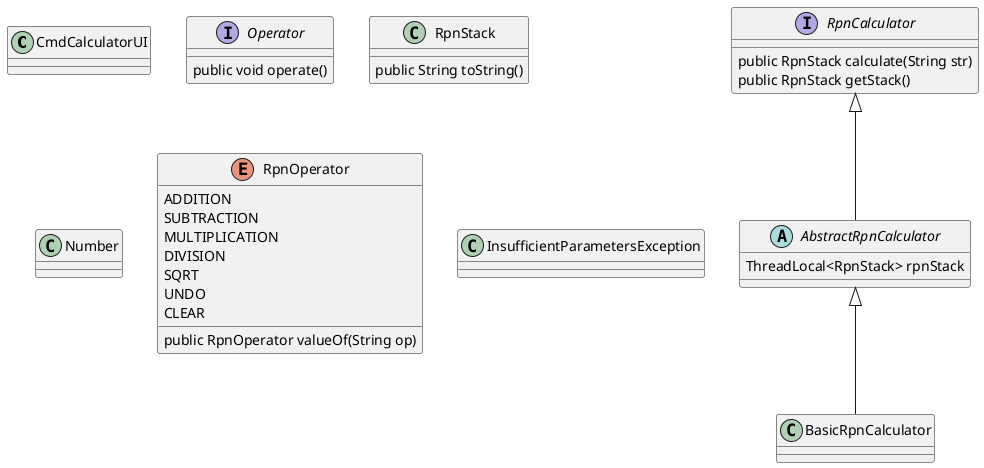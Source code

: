 @startuml

class CmdCalculatorUI {
}
interface RpnCalculator{
public RpnStack calculate(String str)
public RpnStack getStack()
}
abstract class AbstractRpnCalculator{
ThreadLocal<RpnStack> rpnStack
}
RpnCalculator <|-- AbstractRpnCalculator
class BasicRpnCalculator{
}
AbstractRpnCalculator <|-- BasicRpnCalculator
interface Operator{
public void operate()
}

class RpnStack{
public String toString()
}
class Number{
}
enum RpnOperator{
  ADDITION
  SUBTRACTION
  MULTIPLICATION
  DIVISION
  SQRT
  UNDO
  CLEAR

  public RpnOperator valueOf(String op)
}

class InsufficientParametersException{
}






@enduml